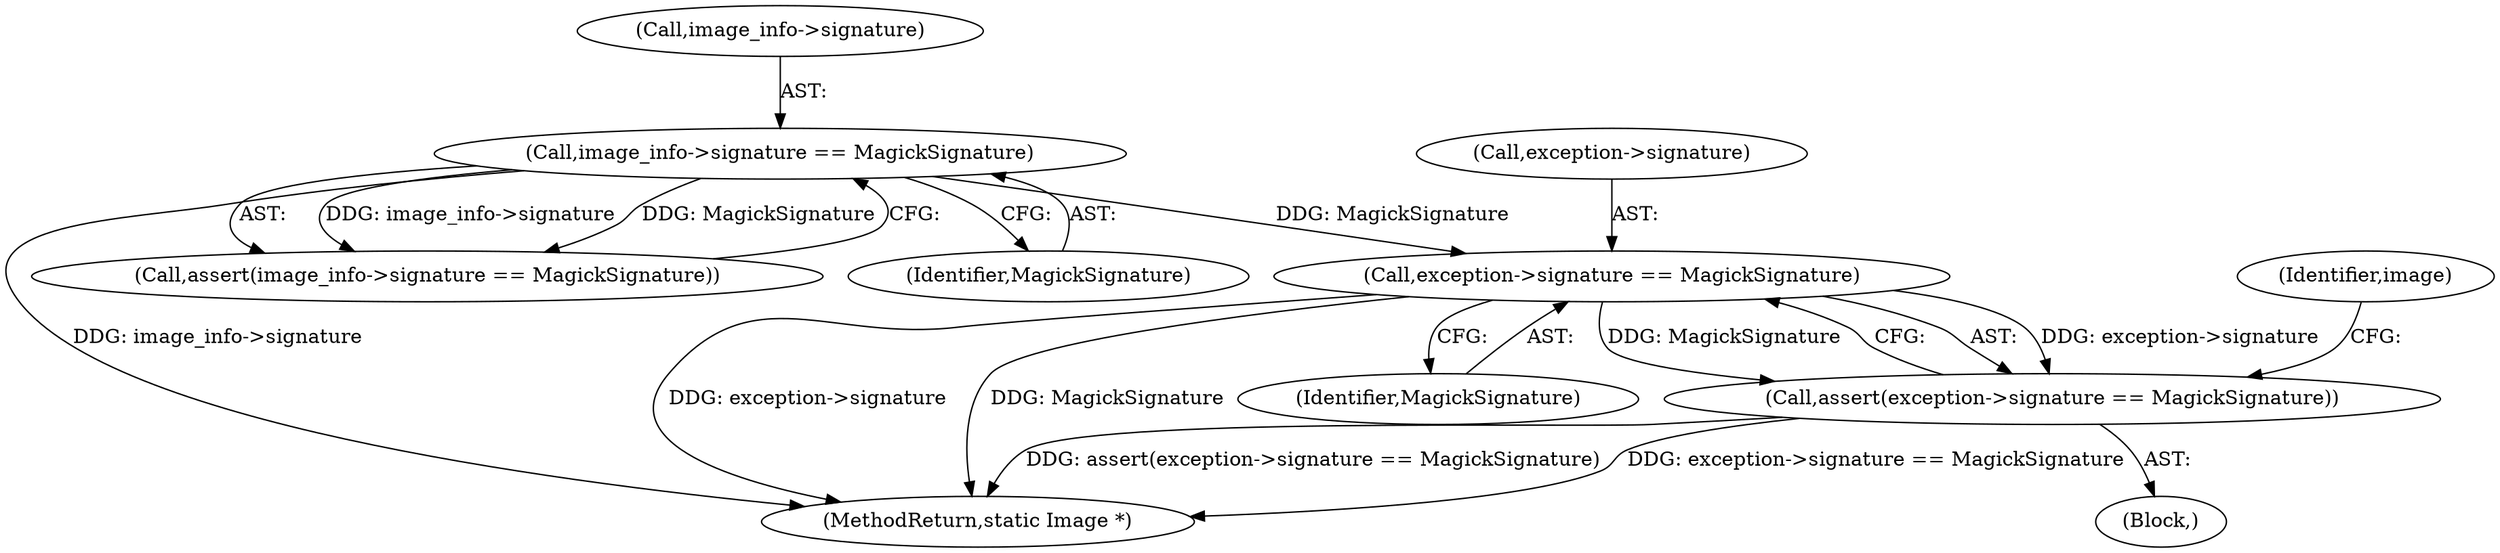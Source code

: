 digraph "0_ImageMagick_aeff00de228bc5a158c2a975ab47845d8a1db456@pointer" {
"1000156" [label="(Call,exception->signature == MagickSignature)"];
"1000129" [label="(Call,image_info->signature == MagickSignature)"];
"1000155" [label="(Call,assert(exception->signature == MagickSignature))"];
"1000162" [label="(Identifier,image)"];
"1000130" [label="(Call,image_info->signature)"];
"1000155" [label="(Call,assert(exception->signature == MagickSignature))"];
"1000129" [label="(Call,image_info->signature == MagickSignature)"];
"1000156" [label="(Call,exception->signature == MagickSignature)"];
"1001003" [label="(MethodReturn,static Image *)"];
"1000128" [label="(Call,assert(image_info->signature == MagickSignature))"];
"1000157" [label="(Call,exception->signature)"];
"1000133" [label="(Identifier,MagickSignature)"];
"1000107" [label="(Block,)"];
"1000160" [label="(Identifier,MagickSignature)"];
"1000156" -> "1000155"  [label="AST: "];
"1000156" -> "1000160"  [label="CFG: "];
"1000157" -> "1000156"  [label="AST: "];
"1000160" -> "1000156"  [label="AST: "];
"1000155" -> "1000156"  [label="CFG: "];
"1000156" -> "1001003"  [label="DDG: exception->signature"];
"1000156" -> "1001003"  [label="DDG: MagickSignature"];
"1000156" -> "1000155"  [label="DDG: exception->signature"];
"1000156" -> "1000155"  [label="DDG: MagickSignature"];
"1000129" -> "1000156"  [label="DDG: MagickSignature"];
"1000129" -> "1000128"  [label="AST: "];
"1000129" -> "1000133"  [label="CFG: "];
"1000130" -> "1000129"  [label="AST: "];
"1000133" -> "1000129"  [label="AST: "];
"1000128" -> "1000129"  [label="CFG: "];
"1000129" -> "1001003"  [label="DDG: image_info->signature"];
"1000129" -> "1000128"  [label="DDG: image_info->signature"];
"1000129" -> "1000128"  [label="DDG: MagickSignature"];
"1000155" -> "1000107"  [label="AST: "];
"1000162" -> "1000155"  [label="CFG: "];
"1000155" -> "1001003"  [label="DDG: assert(exception->signature == MagickSignature)"];
"1000155" -> "1001003"  [label="DDG: exception->signature == MagickSignature"];
}
